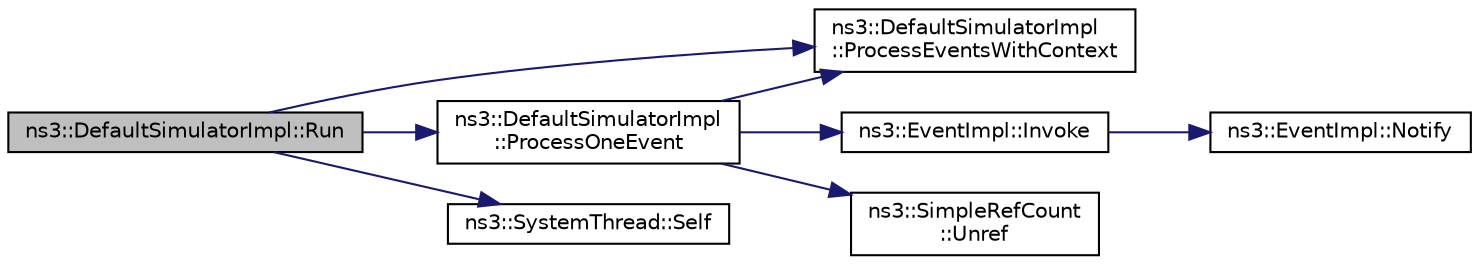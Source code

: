 digraph "ns3::DefaultSimulatorImpl::Run"
{
 // LATEX_PDF_SIZE
  edge [fontname="Helvetica",fontsize="10",labelfontname="Helvetica",labelfontsize="10"];
  node [fontname="Helvetica",fontsize="10",shape=record];
  rankdir="LR";
  Node1 [label="ns3::DefaultSimulatorImpl::Run",height=0.2,width=0.4,color="black", fillcolor="grey75", style="filled", fontcolor="black",tooltip="Run the simulation."];
  Node1 -> Node2 [color="midnightblue",fontsize="10",style="solid",fontname="Helvetica"];
  Node2 [label="ns3::DefaultSimulatorImpl\l::ProcessEventsWithContext",height=0.2,width=0.4,color="black", fillcolor="white", style="filled",URL="$classns3_1_1_default_simulator_impl.html#a12c1a6db6cde026ebbcad4f37091392f",tooltip="Move events from a different context into the main event queue."];
  Node1 -> Node3 [color="midnightblue",fontsize="10",style="solid",fontname="Helvetica"];
  Node3 [label="ns3::DefaultSimulatorImpl\l::ProcessOneEvent",height=0.2,width=0.4,color="black", fillcolor="white", style="filled",URL="$classns3_1_1_default_simulator_impl.html#a743e884e74c5db845cc2b8f1779e0e9d",tooltip="Process the next event."];
  Node3 -> Node4 [color="midnightblue",fontsize="10",style="solid",fontname="Helvetica"];
  Node4 [label="ns3::EventImpl::Invoke",height=0.2,width=0.4,color="black", fillcolor="white", style="filled",URL="$classns3_1_1_event_impl.html#a5ce561412ea89951be67fc19d389df32",tooltip="Called by the simulation engine to notify the event that it is time to execute."];
  Node4 -> Node5 [color="midnightblue",fontsize="10",style="solid",fontname="Helvetica"];
  Node5 [label="ns3::EventImpl::Notify",height=0.2,width=0.4,color="black", fillcolor="white", style="filled",URL="$classns3_1_1_event_impl.html#aa2bee27987ecafb67ea493f9fc6047a6",tooltip="Implementation for Invoke()."];
  Node3 -> Node2 [color="midnightblue",fontsize="10",style="solid",fontname="Helvetica"];
  Node3 -> Node6 [color="midnightblue",fontsize="10",style="solid",fontname="Helvetica"];
  Node6 [label="ns3::SimpleRefCount\l::Unref",height=0.2,width=0.4,color="black", fillcolor="white", style="filled",URL="$classns3_1_1_simple_ref_count.html#a092779b0899c44f966e98913ddceeb64",tooltip="Decrement the reference count."];
  Node1 -> Node7 [color="midnightblue",fontsize="10",style="solid",fontname="Helvetica"];
  Node7 [label="ns3::SystemThread::Self",height=0.2,width=0.4,color="black", fillcolor="white", style="filled",URL="$classns3_1_1_system_thread.html#a016d6400a1e37c2fe5feb7fab020268e",tooltip="Returns the current thread Id."];
}
